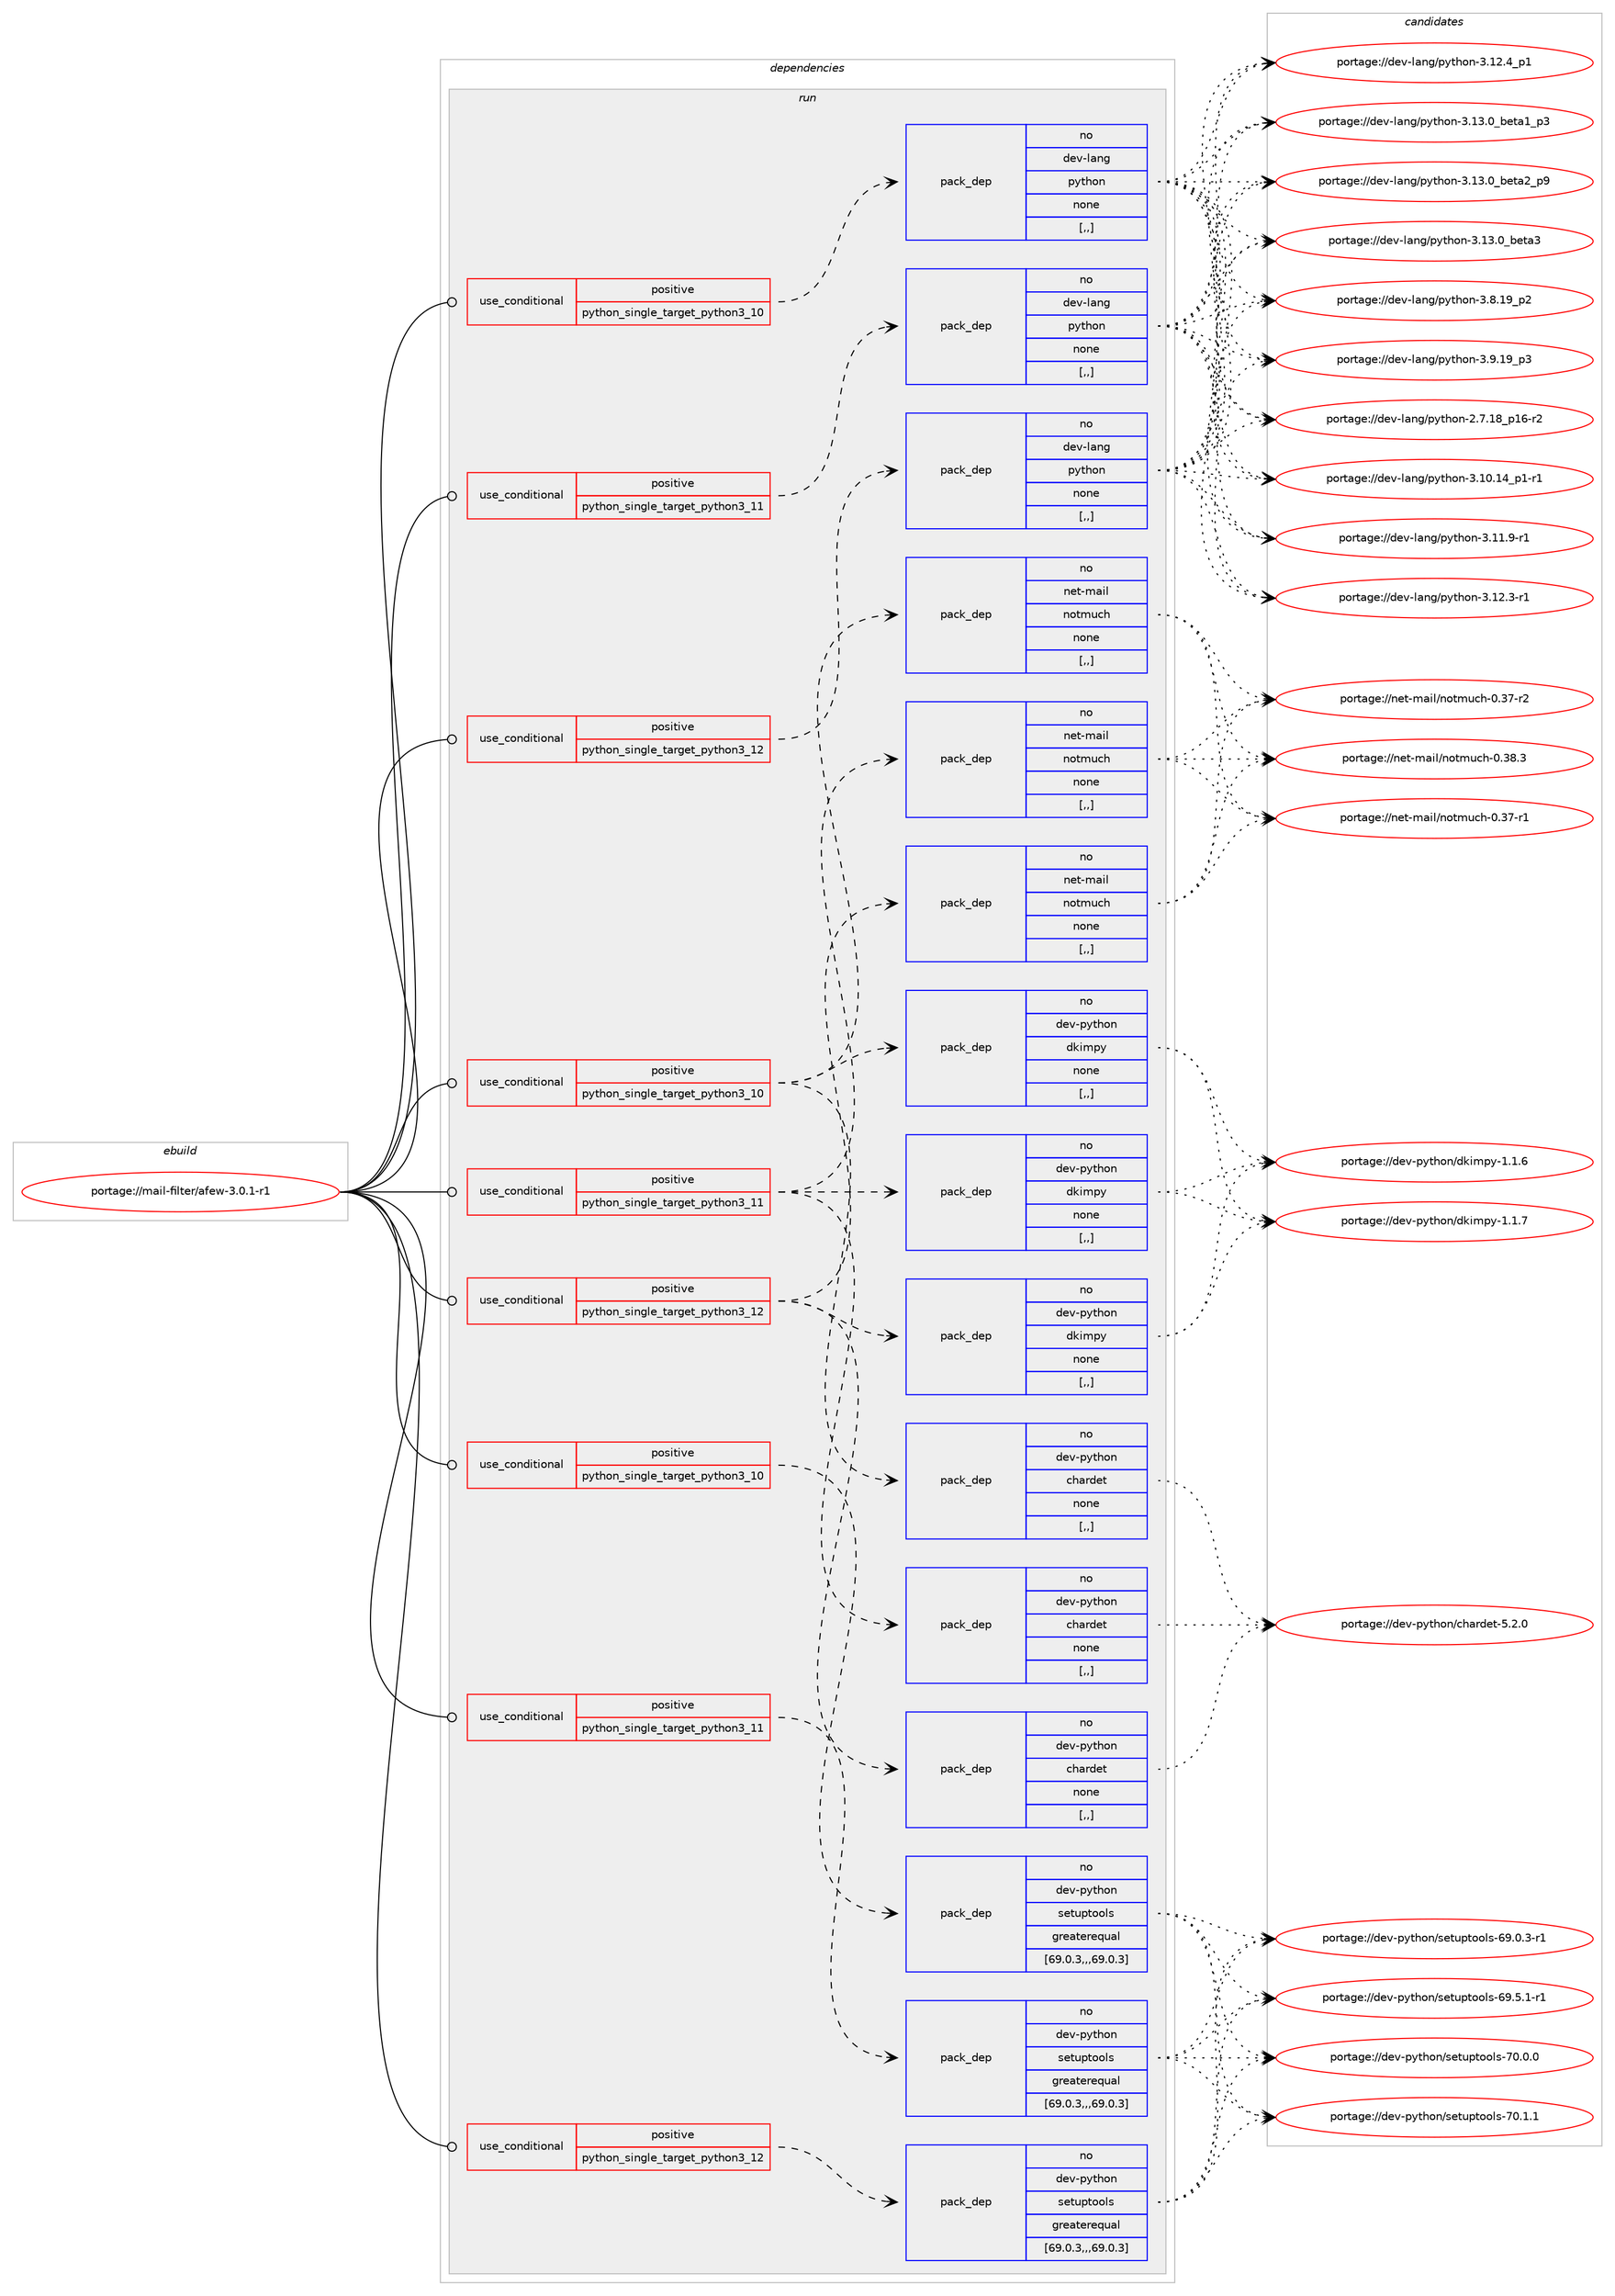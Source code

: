 digraph prolog {

# *************
# Graph options
# *************

newrank=true;
concentrate=true;
compound=true;
graph [rankdir=LR,fontname=Helvetica,fontsize=10,ranksep=1.5];#, ranksep=2.5, nodesep=0.2];
edge  [arrowhead=vee];
node  [fontname=Helvetica,fontsize=10];

# **********
# The ebuild
# **********

subgraph cluster_leftcol {
color=gray;
rank=same;
label=<<i>ebuild</i>>;
id [label="portage://mail-filter/afew-3.0.1-r1", color=red, width=4, href="../mail-filter/afew-3.0.1-r1.svg"];
}

# ****************
# The dependencies
# ****************

subgraph cluster_midcol {
color=gray;
label=<<i>dependencies</i>>;
subgraph cluster_compile {
fillcolor="#eeeeee";
style=filled;
label=<<i>compile</i>>;
}
subgraph cluster_compileandrun {
fillcolor="#eeeeee";
style=filled;
label=<<i>compile and run</i>>;
}
subgraph cluster_run {
fillcolor="#eeeeee";
style=filled;
label=<<i>run</i>>;
subgraph cond68386 {
dependency271987 [label=<<TABLE BORDER="0" CELLBORDER="1" CELLSPACING="0" CELLPADDING="4"><TR><TD ROWSPAN="3" CELLPADDING="10">use_conditional</TD></TR><TR><TD>positive</TD></TR><TR><TD>python_single_target_python3_10</TD></TR></TABLE>>, shape=none, color=red];
subgraph pack201388 {
dependency271988 [label=<<TABLE BORDER="0" CELLBORDER="1" CELLSPACING="0" CELLPADDING="4" WIDTH="220"><TR><TD ROWSPAN="6" CELLPADDING="30">pack_dep</TD></TR><TR><TD WIDTH="110">no</TD></TR><TR><TD>dev-lang</TD></TR><TR><TD>python</TD></TR><TR><TD>none</TD></TR><TR><TD>[,,]</TD></TR></TABLE>>, shape=none, color=blue];
}
dependency271987:e -> dependency271988:w [weight=20,style="dashed",arrowhead="vee"];
}
id:e -> dependency271987:w [weight=20,style="solid",arrowhead="odot"];
subgraph cond68387 {
dependency271989 [label=<<TABLE BORDER="0" CELLBORDER="1" CELLSPACING="0" CELLPADDING="4"><TR><TD ROWSPAN="3" CELLPADDING="10">use_conditional</TD></TR><TR><TD>positive</TD></TR><TR><TD>python_single_target_python3_10</TD></TR></TABLE>>, shape=none, color=red];
subgraph pack201389 {
dependency271990 [label=<<TABLE BORDER="0" CELLBORDER="1" CELLSPACING="0" CELLPADDING="4" WIDTH="220"><TR><TD ROWSPAN="6" CELLPADDING="30">pack_dep</TD></TR><TR><TD WIDTH="110">no</TD></TR><TR><TD>dev-python</TD></TR><TR><TD>chardet</TD></TR><TR><TD>none</TD></TR><TR><TD>[,,]</TD></TR></TABLE>>, shape=none, color=blue];
}
dependency271989:e -> dependency271990:w [weight=20,style="dashed",arrowhead="vee"];
subgraph pack201390 {
dependency271991 [label=<<TABLE BORDER="0" CELLBORDER="1" CELLSPACING="0" CELLPADDING="4" WIDTH="220"><TR><TD ROWSPAN="6" CELLPADDING="30">pack_dep</TD></TR><TR><TD WIDTH="110">no</TD></TR><TR><TD>dev-python</TD></TR><TR><TD>dkimpy</TD></TR><TR><TD>none</TD></TR><TR><TD>[,,]</TD></TR></TABLE>>, shape=none, color=blue];
}
dependency271989:e -> dependency271991:w [weight=20,style="dashed",arrowhead="vee"];
subgraph pack201391 {
dependency271992 [label=<<TABLE BORDER="0" CELLBORDER="1" CELLSPACING="0" CELLPADDING="4" WIDTH="220"><TR><TD ROWSPAN="6" CELLPADDING="30">pack_dep</TD></TR><TR><TD WIDTH="110">no</TD></TR><TR><TD>net-mail</TD></TR><TR><TD>notmuch</TD></TR><TR><TD>none</TD></TR><TR><TD>[,,]</TD></TR></TABLE>>, shape=none, color=blue];
}
dependency271989:e -> dependency271992:w [weight=20,style="dashed",arrowhead="vee"];
}
id:e -> dependency271989:w [weight=20,style="solid",arrowhead="odot"];
subgraph cond68388 {
dependency271993 [label=<<TABLE BORDER="0" CELLBORDER="1" CELLSPACING="0" CELLPADDING="4"><TR><TD ROWSPAN="3" CELLPADDING="10">use_conditional</TD></TR><TR><TD>positive</TD></TR><TR><TD>python_single_target_python3_10</TD></TR></TABLE>>, shape=none, color=red];
subgraph pack201392 {
dependency271994 [label=<<TABLE BORDER="0" CELLBORDER="1" CELLSPACING="0" CELLPADDING="4" WIDTH="220"><TR><TD ROWSPAN="6" CELLPADDING="30">pack_dep</TD></TR><TR><TD WIDTH="110">no</TD></TR><TR><TD>dev-python</TD></TR><TR><TD>setuptools</TD></TR><TR><TD>greaterequal</TD></TR><TR><TD>[69.0.3,,,69.0.3]</TD></TR></TABLE>>, shape=none, color=blue];
}
dependency271993:e -> dependency271994:w [weight=20,style="dashed",arrowhead="vee"];
}
id:e -> dependency271993:w [weight=20,style="solid",arrowhead="odot"];
subgraph cond68389 {
dependency271995 [label=<<TABLE BORDER="0" CELLBORDER="1" CELLSPACING="0" CELLPADDING="4"><TR><TD ROWSPAN="3" CELLPADDING="10">use_conditional</TD></TR><TR><TD>positive</TD></TR><TR><TD>python_single_target_python3_11</TD></TR></TABLE>>, shape=none, color=red];
subgraph pack201393 {
dependency271996 [label=<<TABLE BORDER="0" CELLBORDER="1" CELLSPACING="0" CELLPADDING="4" WIDTH="220"><TR><TD ROWSPAN="6" CELLPADDING="30">pack_dep</TD></TR><TR><TD WIDTH="110">no</TD></TR><TR><TD>dev-lang</TD></TR><TR><TD>python</TD></TR><TR><TD>none</TD></TR><TR><TD>[,,]</TD></TR></TABLE>>, shape=none, color=blue];
}
dependency271995:e -> dependency271996:w [weight=20,style="dashed",arrowhead="vee"];
}
id:e -> dependency271995:w [weight=20,style="solid",arrowhead="odot"];
subgraph cond68390 {
dependency271997 [label=<<TABLE BORDER="0" CELLBORDER="1" CELLSPACING="0" CELLPADDING="4"><TR><TD ROWSPAN="3" CELLPADDING="10">use_conditional</TD></TR><TR><TD>positive</TD></TR><TR><TD>python_single_target_python3_11</TD></TR></TABLE>>, shape=none, color=red];
subgraph pack201394 {
dependency271998 [label=<<TABLE BORDER="0" CELLBORDER="1" CELLSPACING="0" CELLPADDING="4" WIDTH="220"><TR><TD ROWSPAN="6" CELLPADDING="30">pack_dep</TD></TR><TR><TD WIDTH="110">no</TD></TR><TR><TD>dev-python</TD></TR><TR><TD>chardet</TD></TR><TR><TD>none</TD></TR><TR><TD>[,,]</TD></TR></TABLE>>, shape=none, color=blue];
}
dependency271997:e -> dependency271998:w [weight=20,style="dashed",arrowhead="vee"];
subgraph pack201395 {
dependency271999 [label=<<TABLE BORDER="0" CELLBORDER="1" CELLSPACING="0" CELLPADDING="4" WIDTH="220"><TR><TD ROWSPAN="6" CELLPADDING="30">pack_dep</TD></TR><TR><TD WIDTH="110">no</TD></TR><TR><TD>dev-python</TD></TR><TR><TD>dkimpy</TD></TR><TR><TD>none</TD></TR><TR><TD>[,,]</TD></TR></TABLE>>, shape=none, color=blue];
}
dependency271997:e -> dependency271999:w [weight=20,style="dashed",arrowhead="vee"];
subgraph pack201396 {
dependency272000 [label=<<TABLE BORDER="0" CELLBORDER="1" CELLSPACING="0" CELLPADDING="4" WIDTH="220"><TR><TD ROWSPAN="6" CELLPADDING="30">pack_dep</TD></TR><TR><TD WIDTH="110">no</TD></TR><TR><TD>net-mail</TD></TR><TR><TD>notmuch</TD></TR><TR><TD>none</TD></TR><TR><TD>[,,]</TD></TR></TABLE>>, shape=none, color=blue];
}
dependency271997:e -> dependency272000:w [weight=20,style="dashed",arrowhead="vee"];
}
id:e -> dependency271997:w [weight=20,style="solid",arrowhead="odot"];
subgraph cond68391 {
dependency272001 [label=<<TABLE BORDER="0" CELLBORDER="1" CELLSPACING="0" CELLPADDING="4"><TR><TD ROWSPAN="3" CELLPADDING="10">use_conditional</TD></TR><TR><TD>positive</TD></TR><TR><TD>python_single_target_python3_11</TD></TR></TABLE>>, shape=none, color=red];
subgraph pack201397 {
dependency272002 [label=<<TABLE BORDER="0" CELLBORDER="1" CELLSPACING="0" CELLPADDING="4" WIDTH="220"><TR><TD ROWSPAN="6" CELLPADDING="30">pack_dep</TD></TR><TR><TD WIDTH="110">no</TD></TR><TR><TD>dev-python</TD></TR><TR><TD>setuptools</TD></TR><TR><TD>greaterequal</TD></TR><TR><TD>[69.0.3,,,69.0.3]</TD></TR></TABLE>>, shape=none, color=blue];
}
dependency272001:e -> dependency272002:w [weight=20,style="dashed",arrowhead="vee"];
}
id:e -> dependency272001:w [weight=20,style="solid",arrowhead="odot"];
subgraph cond68392 {
dependency272003 [label=<<TABLE BORDER="0" CELLBORDER="1" CELLSPACING="0" CELLPADDING="4"><TR><TD ROWSPAN="3" CELLPADDING="10">use_conditional</TD></TR><TR><TD>positive</TD></TR><TR><TD>python_single_target_python3_12</TD></TR></TABLE>>, shape=none, color=red];
subgraph pack201398 {
dependency272004 [label=<<TABLE BORDER="0" CELLBORDER="1" CELLSPACING="0" CELLPADDING="4" WIDTH="220"><TR><TD ROWSPAN="6" CELLPADDING="30">pack_dep</TD></TR><TR><TD WIDTH="110">no</TD></TR><TR><TD>dev-lang</TD></TR><TR><TD>python</TD></TR><TR><TD>none</TD></TR><TR><TD>[,,]</TD></TR></TABLE>>, shape=none, color=blue];
}
dependency272003:e -> dependency272004:w [weight=20,style="dashed",arrowhead="vee"];
}
id:e -> dependency272003:w [weight=20,style="solid",arrowhead="odot"];
subgraph cond68393 {
dependency272005 [label=<<TABLE BORDER="0" CELLBORDER="1" CELLSPACING="0" CELLPADDING="4"><TR><TD ROWSPAN="3" CELLPADDING="10">use_conditional</TD></TR><TR><TD>positive</TD></TR><TR><TD>python_single_target_python3_12</TD></TR></TABLE>>, shape=none, color=red];
subgraph pack201399 {
dependency272006 [label=<<TABLE BORDER="0" CELLBORDER="1" CELLSPACING="0" CELLPADDING="4" WIDTH="220"><TR><TD ROWSPAN="6" CELLPADDING="30">pack_dep</TD></TR><TR><TD WIDTH="110">no</TD></TR><TR><TD>dev-python</TD></TR><TR><TD>chardet</TD></TR><TR><TD>none</TD></TR><TR><TD>[,,]</TD></TR></TABLE>>, shape=none, color=blue];
}
dependency272005:e -> dependency272006:w [weight=20,style="dashed",arrowhead="vee"];
subgraph pack201400 {
dependency272007 [label=<<TABLE BORDER="0" CELLBORDER="1" CELLSPACING="0" CELLPADDING="4" WIDTH="220"><TR><TD ROWSPAN="6" CELLPADDING="30">pack_dep</TD></TR><TR><TD WIDTH="110">no</TD></TR><TR><TD>dev-python</TD></TR><TR><TD>dkimpy</TD></TR><TR><TD>none</TD></TR><TR><TD>[,,]</TD></TR></TABLE>>, shape=none, color=blue];
}
dependency272005:e -> dependency272007:w [weight=20,style="dashed",arrowhead="vee"];
subgraph pack201401 {
dependency272008 [label=<<TABLE BORDER="0" CELLBORDER="1" CELLSPACING="0" CELLPADDING="4" WIDTH="220"><TR><TD ROWSPAN="6" CELLPADDING="30">pack_dep</TD></TR><TR><TD WIDTH="110">no</TD></TR><TR><TD>net-mail</TD></TR><TR><TD>notmuch</TD></TR><TR><TD>none</TD></TR><TR><TD>[,,]</TD></TR></TABLE>>, shape=none, color=blue];
}
dependency272005:e -> dependency272008:w [weight=20,style="dashed",arrowhead="vee"];
}
id:e -> dependency272005:w [weight=20,style="solid",arrowhead="odot"];
subgraph cond68394 {
dependency272009 [label=<<TABLE BORDER="0" CELLBORDER="1" CELLSPACING="0" CELLPADDING="4"><TR><TD ROWSPAN="3" CELLPADDING="10">use_conditional</TD></TR><TR><TD>positive</TD></TR><TR><TD>python_single_target_python3_12</TD></TR></TABLE>>, shape=none, color=red];
subgraph pack201402 {
dependency272010 [label=<<TABLE BORDER="0" CELLBORDER="1" CELLSPACING="0" CELLPADDING="4" WIDTH="220"><TR><TD ROWSPAN="6" CELLPADDING="30">pack_dep</TD></TR><TR><TD WIDTH="110">no</TD></TR><TR><TD>dev-python</TD></TR><TR><TD>setuptools</TD></TR><TR><TD>greaterequal</TD></TR><TR><TD>[69.0.3,,,69.0.3]</TD></TR></TABLE>>, shape=none, color=blue];
}
dependency272009:e -> dependency272010:w [weight=20,style="dashed",arrowhead="vee"];
}
id:e -> dependency272009:w [weight=20,style="solid",arrowhead="odot"];
}
}

# **************
# The candidates
# **************

subgraph cluster_choices {
rank=same;
color=gray;
label=<<i>candidates</i>>;

subgraph choice201388 {
color=black;
nodesep=1;
choice100101118451089711010347112121116104111110455046554649569511249544511450 [label="portage://dev-lang/python-2.7.18_p16-r2", color=red, width=4,href="../dev-lang/python-2.7.18_p16-r2.svg"];
choice100101118451089711010347112121116104111110455146494846495295112494511449 [label="portage://dev-lang/python-3.10.14_p1-r1", color=red, width=4,href="../dev-lang/python-3.10.14_p1-r1.svg"];
choice100101118451089711010347112121116104111110455146494946574511449 [label="portage://dev-lang/python-3.11.9-r1", color=red, width=4,href="../dev-lang/python-3.11.9-r1.svg"];
choice100101118451089711010347112121116104111110455146495046514511449 [label="portage://dev-lang/python-3.12.3-r1", color=red, width=4,href="../dev-lang/python-3.12.3-r1.svg"];
choice100101118451089711010347112121116104111110455146495046529511249 [label="portage://dev-lang/python-3.12.4_p1", color=red, width=4,href="../dev-lang/python-3.12.4_p1.svg"];
choice10010111845108971101034711212111610411111045514649514648959810111697499511251 [label="portage://dev-lang/python-3.13.0_beta1_p3", color=red, width=4,href="../dev-lang/python-3.13.0_beta1_p3.svg"];
choice10010111845108971101034711212111610411111045514649514648959810111697509511257 [label="portage://dev-lang/python-3.13.0_beta2_p9", color=red, width=4,href="../dev-lang/python-3.13.0_beta2_p9.svg"];
choice1001011184510897110103471121211161041111104551464951464895981011169751 [label="portage://dev-lang/python-3.13.0_beta3", color=red, width=4,href="../dev-lang/python-3.13.0_beta3.svg"];
choice100101118451089711010347112121116104111110455146564649579511250 [label="portage://dev-lang/python-3.8.19_p2", color=red, width=4,href="../dev-lang/python-3.8.19_p2.svg"];
choice100101118451089711010347112121116104111110455146574649579511251 [label="portage://dev-lang/python-3.9.19_p3", color=red, width=4,href="../dev-lang/python-3.9.19_p3.svg"];
dependency271988:e -> choice100101118451089711010347112121116104111110455046554649569511249544511450:w [style=dotted,weight="100"];
dependency271988:e -> choice100101118451089711010347112121116104111110455146494846495295112494511449:w [style=dotted,weight="100"];
dependency271988:e -> choice100101118451089711010347112121116104111110455146494946574511449:w [style=dotted,weight="100"];
dependency271988:e -> choice100101118451089711010347112121116104111110455146495046514511449:w [style=dotted,weight="100"];
dependency271988:e -> choice100101118451089711010347112121116104111110455146495046529511249:w [style=dotted,weight="100"];
dependency271988:e -> choice10010111845108971101034711212111610411111045514649514648959810111697499511251:w [style=dotted,weight="100"];
dependency271988:e -> choice10010111845108971101034711212111610411111045514649514648959810111697509511257:w [style=dotted,weight="100"];
dependency271988:e -> choice1001011184510897110103471121211161041111104551464951464895981011169751:w [style=dotted,weight="100"];
dependency271988:e -> choice100101118451089711010347112121116104111110455146564649579511250:w [style=dotted,weight="100"];
dependency271988:e -> choice100101118451089711010347112121116104111110455146574649579511251:w [style=dotted,weight="100"];
}
subgraph choice201389 {
color=black;
nodesep=1;
choice10010111845112121116104111110479910497114100101116455346504648 [label="portage://dev-python/chardet-5.2.0", color=red, width=4,href="../dev-python/chardet-5.2.0.svg"];
dependency271990:e -> choice10010111845112121116104111110479910497114100101116455346504648:w [style=dotted,weight="100"];
}
subgraph choice201390 {
color=black;
nodesep=1;
choice1001011184511212111610411111047100107105109112121454946494654 [label="portage://dev-python/dkimpy-1.1.6", color=red, width=4,href="../dev-python/dkimpy-1.1.6.svg"];
choice1001011184511212111610411111047100107105109112121454946494655 [label="portage://dev-python/dkimpy-1.1.7", color=red, width=4,href="../dev-python/dkimpy-1.1.7.svg"];
dependency271991:e -> choice1001011184511212111610411111047100107105109112121454946494654:w [style=dotted,weight="100"];
dependency271991:e -> choice1001011184511212111610411111047100107105109112121454946494655:w [style=dotted,weight="100"];
}
subgraph choice201391 {
color=black;
nodesep=1;
choice1101011164510997105108471101111161091179910445484651554511449 [label="portage://net-mail/notmuch-0.37-r1", color=red, width=4,href="../net-mail/notmuch-0.37-r1.svg"];
choice1101011164510997105108471101111161091179910445484651554511450 [label="portage://net-mail/notmuch-0.37-r2", color=red, width=4,href="../net-mail/notmuch-0.37-r2.svg"];
choice1101011164510997105108471101111161091179910445484651564651 [label="portage://net-mail/notmuch-0.38.3", color=red, width=4,href="../net-mail/notmuch-0.38.3.svg"];
dependency271992:e -> choice1101011164510997105108471101111161091179910445484651554511449:w [style=dotted,weight="100"];
dependency271992:e -> choice1101011164510997105108471101111161091179910445484651554511450:w [style=dotted,weight="100"];
dependency271992:e -> choice1101011164510997105108471101111161091179910445484651564651:w [style=dotted,weight="100"];
}
subgraph choice201392 {
color=black;
nodesep=1;
choice1001011184511212111610411111047115101116117112116111111108115455457464846514511449 [label="portage://dev-python/setuptools-69.0.3-r1", color=red, width=4,href="../dev-python/setuptools-69.0.3-r1.svg"];
choice1001011184511212111610411111047115101116117112116111111108115455457465346494511449 [label="portage://dev-python/setuptools-69.5.1-r1", color=red, width=4,href="../dev-python/setuptools-69.5.1-r1.svg"];
choice100101118451121211161041111104711510111611711211611111110811545554846484648 [label="portage://dev-python/setuptools-70.0.0", color=red, width=4,href="../dev-python/setuptools-70.0.0.svg"];
choice100101118451121211161041111104711510111611711211611111110811545554846494649 [label="portage://dev-python/setuptools-70.1.1", color=red, width=4,href="../dev-python/setuptools-70.1.1.svg"];
dependency271994:e -> choice1001011184511212111610411111047115101116117112116111111108115455457464846514511449:w [style=dotted,weight="100"];
dependency271994:e -> choice1001011184511212111610411111047115101116117112116111111108115455457465346494511449:w [style=dotted,weight="100"];
dependency271994:e -> choice100101118451121211161041111104711510111611711211611111110811545554846484648:w [style=dotted,weight="100"];
dependency271994:e -> choice100101118451121211161041111104711510111611711211611111110811545554846494649:w [style=dotted,weight="100"];
}
subgraph choice201393 {
color=black;
nodesep=1;
choice100101118451089711010347112121116104111110455046554649569511249544511450 [label="portage://dev-lang/python-2.7.18_p16-r2", color=red, width=4,href="../dev-lang/python-2.7.18_p16-r2.svg"];
choice100101118451089711010347112121116104111110455146494846495295112494511449 [label="portage://dev-lang/python-3.10.14_p1-r1", color=red, width=4,href="../dev-lang/python-3.10.14_p1-r1.svg"];
choice100101118451089711010347112121116104111110455146494946574511449 [label="portage://dev-lang/python-3.11.9-r1", color=red, width=4,href="../dev-lang/python-3.11.9-r1.svg"];
choice100101118451089711010347112121116104111110455146495046514511449 [label="portage://dev-lang/python-3.12.3-r1", color=red, width=4,href="../dev-lang/python-3.12.3-r1.svg"];
choice100101118451089711010347112121116104111110455146495046529511249 [label="portage://dev-lang/python-3.12.4_p1", color=red, width=4,href="../dev-lang/python-3.12.4_p1.svg"];
choice10010111845108971101034711212111610411111045514649514648959810111697499511251 [label="portage://dev-lang/python-3.13.0_beta1_p3", color=red, width=4,href="../dev-lang/python-3.13.0_beta1_p3.svg"];
choice10010111845108971101034711212111610411111045514649514648959810111697509511257 [label="portage://dev-lang/python-3.13.0_beta2_p9", color=red, width=4,href="../dev-lang/python-3.13.0_beta2_p9.svg"];
choice1001011184510897110103471121211161041111104551464951464895981011169751 [label="portage://dev-lang/python-3.13.0_beta3", color=red, width=4,href="../dev-lang/python-3.13.0_beta3.svg"];
choice100101118451089711010347112121116104111110455146564649579511250 [label="portage://dev-lang/python-3.8.19_p2", color=red, width=4,href="../dev-lang/python-3.8.19_p2.svg"];
choice100101118451089711010347112121116104111110455146574649579511251 [label="portage://dev-lang/python-3.9.19_p3", color=red, width=4,href="../dev-lang/python-3.9.19_p3.svg"];
dependency271996:e -> choice100101118451089711010347112121116104111110455046554649569511249544511450:w [style=dotted,weight="100"];
dependency271996:e -> choice100101118451089711010347112121116104111110455146494846495295112494511449:w [style=dotted,weight="100"];
dependency271996:e -> choice100101118451089711010347112121116104111110455146494946574511449:w [style=dotted,weight="100"];
dependency271996:e -> choice100101118451089711010347112121116104111110455146495046514511449:w [style=dotted,weight="100"];
dependency271996:e -> choice100101118451089711010347112121116104111110455146495046529511249:w [style=dotted,weight="100"];
dependency271996:e -> choice10010111845108971101034711212111610411111045514649514648959810111697499511251:w [style=dotted,weight="100"];
dependency271996:e -> choice10010111845108971101034711212111610411111045514649514648959810111697509511257:w [style=dotted,weight="100"];
dependency271996:e -> choice1001011184510897110103471121211161041111104551464951464895981011169751:w [style=dotted,weight="100"];
dependency271996:e -> choice100101118451089711010347112121116104111110455146564649579511250:w [style=dotted,weight="100"];
dependency271996:e -> choice100101118451089711010347112121116104111110455146574649579511251:w [style=dotted,weight="100"];
}
subgraph choice201394 {
color=black;
nodesep=1;
choice10010111845112121116104111110479910497114100101116455346504648 [label="portage://dev-python/chardet-5.2.0", color=red, width=4,href="../dev-python/chardet-5.2.0.svg"];
dependency271998:e -> choice10010111845112121116104111110479910497114100101116455346504648:w [style=dotted,weight="100"];
}
subgraph choice201395 {
color=black;
nodesep=1;
choice1001011184511212111610411111047100107105109112121454946494654 [label="portage://dev-python/dkimpy-1.1.6", color=red, width=4,href="../dev-python/dkimpy-1.1.6.svg"];
choice1001011184511212111610411111047100107105109112121454946494655 [label="portage://dev-python/dkimpy-1.1.7", color=red, width=4,href="../dev-python/dkimpy-1.1.7.svg"];
dependency271999:e -> choice1001011184511212111610411111047100107105109112121454946494654:w [style=dotted,weight="100"];
dependency271999:e -> choice1001011184511212111610411111047100107105109112121454946494655:w [style=dotted,weight="100"];
}
subgraph choice201396 {
color=black;
nodesep=1;
choice1101011164510997105108471101111161091179910445484651554511449 [label="portage://net-mail/notmuch-0.37-r1", color=red, width=4,href="../net-mail/notmuch-0.37-r1.svg"];
choice1101011164510997105108471101111161091179910445484651554511450 [label="portage://net-mail/notmuch-0.37-r2", color=red, width=4,href="../net-mail/notmuch-0.37-r2.svg"];
choice1101011164510997105108471101111161091179910445484651564651 [label="portage://net-mail/notmuch-0.38.3", color=red, width=4,href="../net-mail/notmuch-0.38.3.svg"];
dependency272000:e -> choice1101011164510997105108471101111161091179910445484651554511449:w [style=dotted,weight="100"];
dependency272000:e -> choice1101011164510997105108471101111161091179910445484651554511450:w [style=dotted,weight="100"];
dependency272000:e -> choice1101011164510997105108471101111161091179910445484651564651:w [style=dotted,weight="100"];
}
subgraph choice201397 {
color=black;
nodesep=1;
choice1001011184511212111610411111047115101116117112116111111108115455457464846514511449 [label="portage://dev-python/setuptools-69.0.3-r1", color=red, width=4,href="../dev-python/setuptools-69.0.3-r1.svg"];
choice1001011184511212111610411111047115101116117112116111111108115455457465346494511449 [label="portage://dev-python/setuptools-69.5.1-r1", color=red, width=4,href="../dev-python/setuptools-69.5.1-r1.svg"];
choice100101118451121211161041111104711510111611711211611111110811545554846484648 [label="portage://dev-python/setuptools-70.0.0", color=red, width=4,href="../dev-python/setuptools-70.0.0.svg"];
choice100101118451121211161041111104711510111611711211611111110811545554846494649 [label="portage://dev-python/setuptools-70.1.1", color=red, width=4,href="../dev-python/setuptools-70.1.1.svg"];
dependency272002:e -> choice1001011184511212111610411111047115101116117112116111111108115455457464846514511449:w [style=dotted,weight="100"];
dependency272002:e -> choice1001011184511212111610411111047115101116117112116111111108115455457465346494511449:w [style=dotted,weight="100"];
dependency272002:e -> choice100101118451121211161041111104711510111611711211611111110811545554846484648:w [style=dotted,weight="100"];
dependency272002:e -> choice100101118451121211161041111104711510111611711211611111110811545554846494649:w [style=dotted,weight="100"];
}
subgraph choice201398 {
color=black;
nodesep=1;
choice100101118451089711010347112121116104111110455046554649569511249544511450 [label="portage://dev-lang/python-2.7.18_p16-r2", color=red, width=4,href="../dev-lang/python-2.7.18_p16-r2.svg"];
choice100101118451089711010347112121116104111110455146494846495295112494511449 [label="portage://dev-lang/python-3.10.14_p1-r1", color=red, width=4,href="../dev-lang/python-3.10.14_p1-r1.svg"];
choice100101118451089711010347112121116104111110455146494946574511449 [label="portage://dev-lang/python-3.11.9-r1", color=red, width=4,href="../dev-lang/python-3.11.9-r1.svg"];
choice100101118451089711010347112121116104111110455146495046514511449 [label="portage://dev-lang/python-3.12.3-r1", color=red, width=4,href="../dev-lang/python-3.12.3-r1.svg"];
choice100101118451089711010347112121116104111110455146495046529511249 [label="portage://dev-lang/python-3.12.4_p1", color=red, width=4,href="../dev-lang/python-3.12.4_p1.svg"];
choice10010111845108971101034711212111610411111045514649514648959810111697499511251 [label="portage://dev-lang/python-3.13.0_beta1_p3", color=red, width=4,href="../dev-lang/python-3.13.0_beta1_p3.svg"];
choice10010111845108971101034711212111610411111045514649514648959810111697509511257 [label="portage://dev-lang/python-3.13.0_beta2_p9", color=red, width=4,href="../dev-lang/python-3.13.0_beta2_p9.svg"];
choice1001011184510897110103471121211161041111104551464951464895981011169751 [label="portage://dev-lang/python-3.13.0_beta3", color=red, width=4,href="../dev-lang/python-3.13.0_beta3.svg"];
choice100101118451089711010347112121116104111110455146564649579511250 [label="portage://dev-lang/python-3.8.19_p2", color=red, width=4,href="../dev-lang/python-3.8.19_p2.svg"];
choice100101118451089711010347112121116104111110455146574649579511251 [label="portage://dev-lang/python-3.9.19_p3", color=red, width=4,href="../dev-lang/python-3.9.19_p3.svg"];
dependency272004:e -> choice100101118451089711010347112121116104111110455046554649569511249544511450:w [style=dotted,weight="100"];
dependency272004:e -> choice100101118451089711010347112121116104111110455146494846495295112494511449:w [style=dotted,weight="100"];
dependency272004:e -> choice100101118451089711010347112121116104111110455146494946574511449:w [style=dotted,weight="100"];
dependency272004:e -> choice100101118451089711010347112121116104111110455146495046514511449:w [style=dotted,weight="100"];
dependency272004:e -> choice100101118451089711010347112121116104111110455146495046529511249:w [style=dotted,weight="100"];
dependency272004:e -> choice10010111845108971101034711212111610411111045514649514648959810111697499511251:w [style=dotted,weight="100"];
dependency272004:e -> choice10010111845108971101034711212111610411111045514649514648959810111697509511257:w [style=dotted,weight="100"];
dependency272004:e -> choice1001011184510897110103471121211161041111104551464951464895981011169751:w [style=dotted,weight="100"];
dependency272004:e -> choice100101118451089711010347112121116104111110455146564649579511250:w [style=dotted,weight="100"];
dependency272004:e -> choice100101118451089711010347112121116104111110455146574649579511251:w [style=dotted,weight="100"];
}
subgraph choice201399 {
color=black;
nodesep=1;
choice10010111845112121116104111110479910497114100101116455346504648 [label="portage://dev-python/chardet-5.2.0", color=red, width=4,href="../dev-python/chardet-5.2.0.svg"];
dependency272006:e -> choice10010111845112121116104111110479910497114100101116455346504648:w [style=dotted,weight="100"];
}
subgraph choice201400 {
color=black;
nodesep=1;
choice1001011184511212111610411111047100107105109112121454946494654 [label="portage://dev-python/dkimpy-1.1.6", color=red, width=4,href="../dev-python/dkimpy-1.1.6.svg"];
choice1001011184511212111610411111047100107105109112121454946494655 [label="portage://dev-python/dkimpy-1.1.7", color=red, width=4,href="../dev-python/dkimpy-1.1.7.svg"];
dependency272007:e -> choice1001011184511212111610411111047100107105109112121454946494654:w [style=dotted,weight="100"];
dependency272007:e -> choice1001011184511212111610411111047100107105109112121454946494655:w [style=dotted,weight="100"];
}
subgraph choice201401 {
color=black;
nodesep=1;
choice1101011164510997105108471101111161091179910445484651554511449 [label="portage://net-mail/notmuch-0.37-r1", color=red, width=4,href="../net-mail/notmuch-0.37-r1.svg"];
choice1101011164510997105108471101111161091179910445484651554511450 [label="portage://net-mail/notmuch-0.37-r2", color=red, width=4,href="../net-mail/notmuch-0.37-r2.svg"];
choice1101011164510997105108471101111161091179910445484651564651 [label="portage://net-mail/notmuch-0.38.3", color=red, width=4,href="../net-mail/notmuch-0.38.3.svg"];
dependency272008:e -> choice1101011164510997105108471101111161091179910445484651554511449:w [style=dotted,weight="100"];
dependency272008:e -> choice1101011164510997105108471101111161091179910445484651554511450:w [style=dotted,weight="100"];
dependency272008:e -> choice1101011164510997105108471101111161091179910445484651564651:w [style=dotted,weight="100"];
}
subgraph choice201402 {
color=black;
nodesep=1;
choice1001011184511212111610411111047115101116117112116111111108115455457464846514511449 [label="portage://dev-python/setuptools-69.0.3-r1", color=red, width=4,href="../dev-python/setuptools-69.0.3-r1.svg"];
choice1001011184511212111610411111047115101116117112116111111108115455457465346494511449 [label="portage://dev-python/setuptools-69.5.1-r1", color=red, width=4,href="../dev-python/setuptools-69.5.1-r1.svg"];
choice100101118451121211161041111104711510111611711211611111110811545554846484648 [label="portage://dev-python/setuptools-70.0.0", color=red, width=4,href="../dev-python/setuptools-70.0.0.svg"];
choice100101118451121211161041111104711510111611711211611111110811545554846494649 [label="portage://dev-python/setuptools-70.1.1", color=red, width=4,href="../dev-python/setuptools-70.1.1.svg"];
dependency272010:e -> choice1001011184511212111610411111047115101116117112116111111108115455457464846514511449:w [style=dotted,weight="100"];
dependency272010:e -> choice1001011184511212111610411111047115101116117112116111111108115455457465346494511449:w [style=dotted,weight="100"];
dependency272010:e -> choice100101118451121211161041111104711510111611711211611111110811545554846484648:w [style=dotted,weight="100"];
dependency272010:e -> choice100101118451121211161041111104711510111611711211611111110811545554846494649:w [style=dotted,weight="100"];
}
}

}
